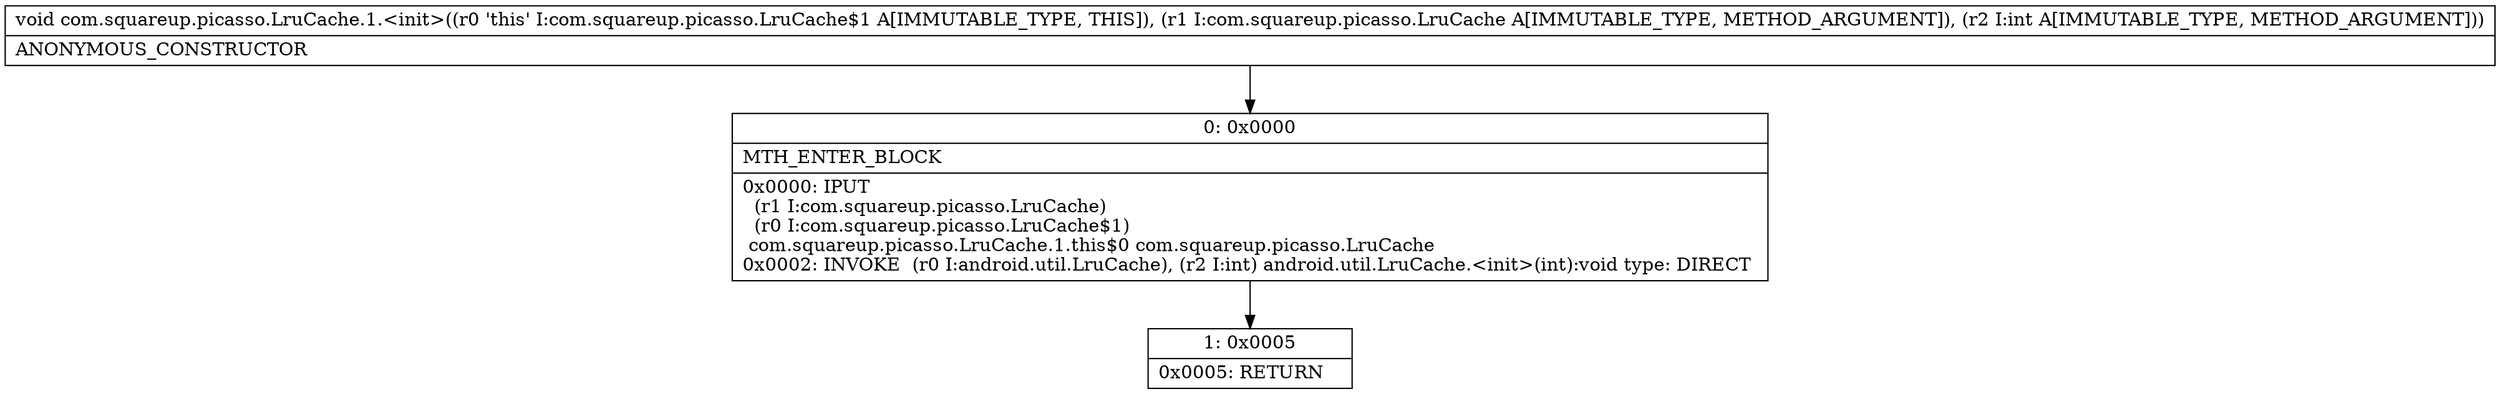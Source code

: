 digraph "CFG forcom.squareup.picasso.LruCache.1.\<init\>(Lcom\/squareup\/picasso\/LruCache;I)V" {
Node_0 [shape=record,label="{0\:\ 0x0000|MTH_ENTER_BLOCK\l|0x0000: IPUT  \l  (r1 I:com.squareup.picasso.LruCache)\l  (r0 I:com.squareup.picasso.LruCache$1)\l com.squareup.picasso.LruCache.1.this$0 com.squareup.picasso.LruCache \l0x0002: INVOKE  (r0 I:android.util.LruCache), (r2 I:int) android.util.LruCache.\<init\>(int):void type: DIRECT \l}"];
Node_1 [shape=record,label="{1\:\ 0x0005|0x0005: RETURN   \l}"];
MethodNode[shape=record,label="{void com.squareup.picasso.LruCache.1.\<init\>((r0 'this' I:com.squareup.picasso.LruCache$1 A[IMMUTABLE_TYPE, THIS]), (r1 I:com.squareup.picasso.LruCache A[IMMUTABLE_TYPE, METHOD_ARGUMENT]), (r2 I:int A[IMMUTABLE_TYPE, METHOD_ARGUMENT]))  | ANONYMOUS_CONSTRUCTOR\l}"];
MethodNode -> Node_0;
Node_0 -> Node_1;
}

